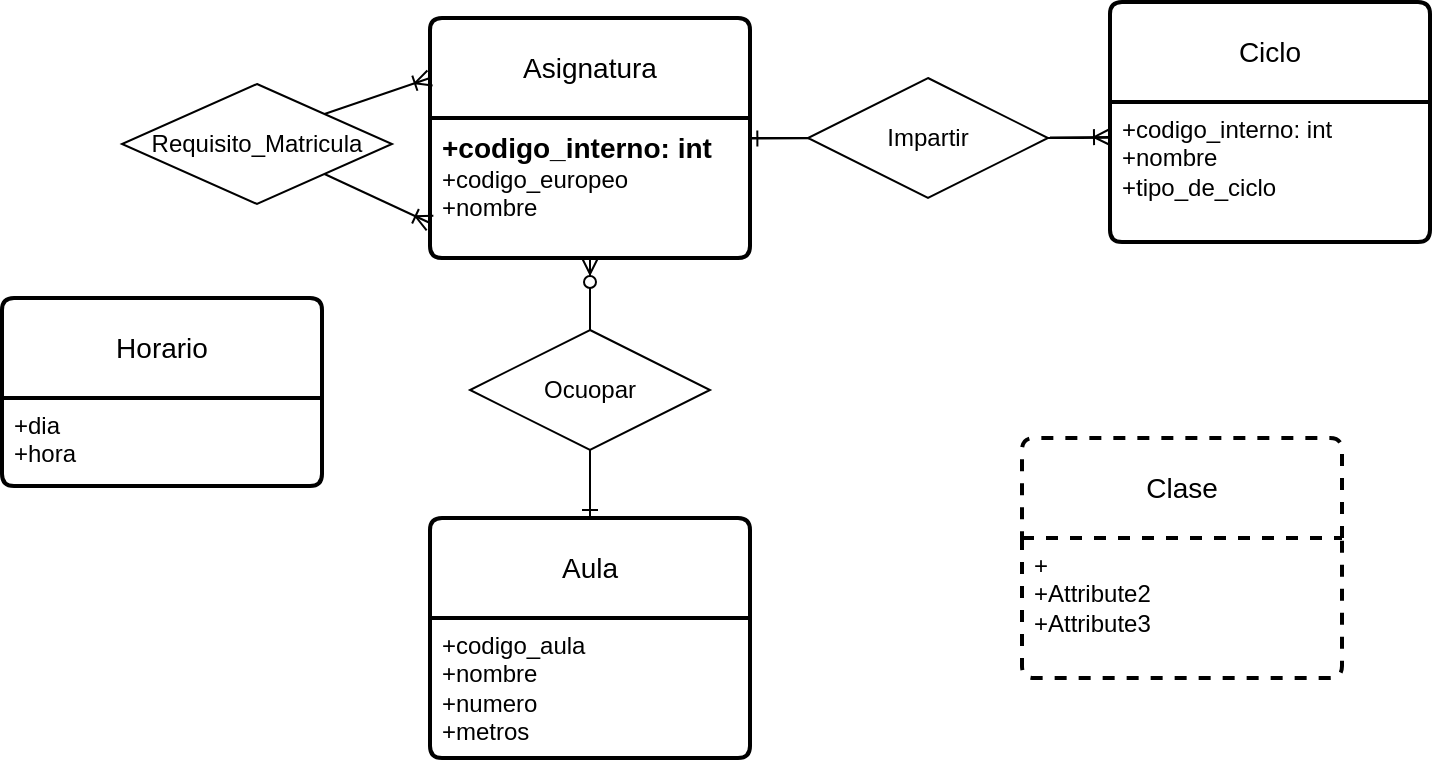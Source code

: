 <mxfile version="22.0.4" type="github">
  <diagram id="R2lEEEUBdFMjLlhIrx00" name="Page-1">
    <mxGraphModel dx="1050" dy="574" grid="1" gridSize="10" guides="1" tooltips="1" connect="1" arrows="1" fold="1" page="1" pageScale="1" pageWidth="850" pageHeight="1100" math="0" shadow="0" extFonts="Permanent Marker^https://fonts.googleapis.com/css?family=Permanent+Marker">
      <root>
        <mxCell id="0" />
        <mxCell id="1" parent="0" />
        <mxCell id="fBls_lpGJ93TCAktGxbx-1" value="Aula" style="swimlane;childLayout=stackLayout;horizontal=1;startSize=50;horizontalStack=0;rounded=1;fontSize=14;fontStyle=0;strokeWidth=2;resizeParent=0;resizeLast=1;shadow=0;dashed=0;align=center;arcSize=4;whiteSpace=wrap;html=1;" parent="1" vertex="1">
          <mxGeometry x="504" y="530" width="160" height="120" as="geometry" />
        </mxCell>
        <mxCell id="fBls_lpGJ93TCAktGxbx-2" value="+codigo_aula&lt;br&gt;+nombre&lt;br&gt;+numero&lt;br&gt;+metros" style="align=left;strokeColor=none;fillColor=none;spacingLeft=4;fontSize=12;verticalAlign=top;resizable=0;rotatable=0;part=1;html=1;" parent="fBls_lpGJ93TCAktGxbx-1" vertex="1">
          <mxGeometry y="50" width="160" height="70" as="geometry" />
        </mxCell>
        <mxCell id="fBls_lpGJ93TCAktGxbx-3" value="Asignatura" style="swimlane;childLayout=stackLayout;horizontal=1;startSize=50;horizontalStack=0;rounded=1;fontSize=14;fontStyle=0;strokeWidth=2;resizeParent=0;resizeLast=1;shadow=0;dashed=0;align=center;arcSize=4;whiteSpace=wrap;html=1;" parent="1" vertex="1">
          <mxGeometry x="504" y="280" width="160" height="120" as="geometry" />
        </mxCell>
        <mxCell id="fBls_lpGJ93TCAktGxbx-4" value="&lt;font style=&quot;font-size: 14px;&quot;&gt;&lt;b&gt;+codigo_interno: int&lt;/b&gt;&lt;/font&gt;&lt;br&gt;+codigo_europeo&lt;br&gt;+nombre" style="align=left;strokeColor=none;fillColor=none;spacingLeft=4;fontSize=12;verticalAlign=top;resizable=0;rotatable=0;part=1;html=1;" parent="fBls_lpGJ93TCAktGxbx-3" vertex="1">
          <mxGeometry y="50" width="160" height="70" as="geometry" />
        </mxCell>
        <mxCell id="fBls_lpGJ93TCAktGxbx-5" value="Impartir" style="shape=rhombus;perimeter=rhombusPerimeter;whiteSpace=wrap;html=1;align=center;" parent="1" vertex="1">
          <mxGeometry x="693" y="310" width="120" height="60" as="geometry" />
        </mxCell>
        <mxCell id="fBls_lpGJ93TCAktGxbx-6" value="Ciclo" style="swimlane;childLayout=stackLayout;horizontal=1;startSize=50;horizontalStack=0;rounded=1;fontSize=14;fontStyle=0;strokeWidth=2;resizeParent=0;resizeLast=1;shadow=0;dashed=0;align=center;arcSize=4;whiteSpace=wrap;html=1;" parent="1" vertex="1">
          <mxGeometry x="844" y="272" width="160" height="120" as="geometry" />
        </mxCell>
        <mxCell id="fBls_lpGJ93TCAktGxbx-7" value="+codigo_interno: int&lt;br&gt;+nombre&lt;br&gt;+tipo_de_ciclo" style="align=left;strokeColor=none;fillColor=none;spacingLeft=4;fontSize=12;verticalAlign=top;resizable=0;rotatable=0;part=1;html=1;" parent="fBls_lpGJ93TCAktGxbx-6" vertex="1">
          <mxGeometry y="50" width="160" height="70" as="geometry" />
        </mxCell>
        <mxCell id="fBls_lpGJ93TCAktGxbx-8" value="Ocuopar" style="shape=rhombus;perimeter=rhombusPerimeter;whiteSpace=wrap;html=1;align=center;" parent="1" vertex="1">
          <mxGeometry x="524" y="436" width="120" height="60" as="geometry" />
        </mxCell>
        <mxCell id="fBls_lpGJ93TCAktGxbx-9" value="Clase" style="swimlane;childLayout=stackLayout;horizontal=1;startSize=50;horizontalStack=0;rounded=1;fontSize=14;fontStyle=0;strokeWidth=2;resizeParent=0;resizeLast=1;shadow=0;dashed=1;align=center;arcSize=4;whiteSpace=wrap;html=1;" parent="1" vertex="1">
          <mxGeometry x="800" y="490" width="160" height="120" as="geometry" />
        </mxCell>
        <mxCell id="fBls_lpGJ93TCAktGxbx-10" value="+&lt;br&gt;+Attribute2&lt;br&gt;+Attribute3" style="align=left;strokeColor=none;fillColor=none;spacingLeft=4;fontSize=12;verticalAlign=top;resizable=0;rotatable=0;part=1;html=1;" parent="fBls_lpGJ93TCAktGxbx-9" vertex="1">
          <mxGeometry y="50" width="160" height="70" as="geometry" />
        </mxCell>
        <mxCell id="vgvEK7Xqhldjxb9zMLK4-1" value="" style="edgeStyle=entityRelationEdgeStyle;fontSize=12;html=1;endArrow=ERoneToMany;rounded=0;exitX=1;exitY=0.5;exitDx=0;exitDy=0;entryX=0;entryY=0.25;entryDx=0;entryDy=0;" edge="1" parent="1" source="fBls_lpGJ93TCAktGxbx-5" target="fBls_lpGJ93TCAktGxbx-7">
          <mxGeometry width="100" height="100" relative="1" as="geometry">
            <mxPoint x="800" y="320" as="sourcePoint" />
            <mxPoint x="900" y="220" as="targetPoint" />
          </mxGeometry>
        </mxCell>
        <mxCell id="vgvEK7Xqhldjxb9zMLK4-3" value="" style="edgeStyle=entityRelationEdgeStyle;fontSize=12;html=1;endArrow=ERone;endFill=1;rounded=0;entryX=0.998;entryY=0.146;entryDx=0;entryDy=0;entryPerimeter=0;exitX=0;exitY=0.5;exitDx=0;exitDy=0;" edge="1" parent="1" source="fBls_lpGJ93TCAktGxbx-5" target="fBls_lpGJ93TCAktGxbx-4">
          <mxGeometry width="100" height="100" relative="1" as="geometry">
            <mxPoint x="680" y="570" as="sourcePoint" />
            <mxPoint x="780" y="470" as="targetPoint" />
          </mxGeometry>
        </mxCell>
        <mxCell id="vgvEK7Xqhldjxb9zMLK4-4" value="" style="fontSize=12;html=1;endArrow=ERone;endFill=1;rounded=0;exitX=0.5;exitY=1;exitDx=0;exitDy=0;entryX=0.5;entryY=0;entryDx=0;entryDy=0;" edge="1" parent="1" source="fBls_lpGJ93TCAktGxbx-8" target="fBls_lpGJ93TCAktGxbx-1">
          <mxGeometry width="100" height="100" relative="1" as="geometry">
            <mxPoint x="704" y="540" as="sourcePoint" />
            <mxPoint x="804" y="440" as="targetPoint" />
          </mxGeometry>
        </mxCell>
        <mxCell id="vgvEK7Xqhldjxb9zMLK4-5" value="" style="fontSize=12;html=1;endArrow=ERzeroToMany;endFill=1;rounded=0;exitX=0.5;exitY=0;exitDx=0;exitDy=0;entryX=0.5;entryY=1;entryDx=0;entryDy=0;" edge="1" parent="1" source="fBls_lpGJ93TCAktGxbx-8" target="fBls_lpGJ93TCAktGxbx-4">
          <mxGeometry width="100" height="100" relative="1" as="geometry">
            <mxPoint x="696" y="570" as="sourcePoint" />
            <mxPoint x="590" y="400" as="targetPoint" />
          </mxGeometry>
        </mxCell>
        <mxCell id="vgvEK7Xqhldjxb9zMLK4-6" value="Horario" style="swimlane;childLayout=stackLayout;horizontal=1;startSize=50;horizontalStack=0;rounded=1;fontSize=14;fontStyle=0;strokeWidth=2;resizeParent=0;resizeLast=1;shadow=0;dashed=0;align=center;arcSize=4;whiteSpace=wrap;html=1;" vertex="1" parent="1">
          <mxGeometry x="290" y="420" width="160" height="94" as="geometry" />
        </mxCell>
        <mxCell id="vgvEK7Xqhldjxb9zMLK4-7" value="+dia&lt;br&gt;+hora" style="align=left;strokeColor=none;fillColor=none;spacingLeft=4;fontSize=12;verticalAlign=top;resizable=0;rotatable=0;part=1;html=1;" vertex="1" parent="vgvEK7Xqhldjxb9zMLK4-6">
          <mxGeometry y="50" width="160" height="44" as="geometry" />
        </mxCell>
        <mxCell id="vgvEK7Xqhldjxb9zMLK4-8" style="edgeStyle=orthogonalEdgeStyle;rounded=0;orthogonalLoop=1;jettySize=auto;html=1;exitX=0.5;exitY=1;exitDx=0;exitDy=0;" edge="1" parent="vgvEK7Xqhldjxb9zMLK4-6" source="vgvEK7Xqhldjxb9zMLK4-7" target="vgvEK7Xqhldjxb9zMLK4-7">
          <mxGeometry relative="1" as="geometry" />
        </mxCell>
        <mxCell id="vgvEK7Xqhldjxb9zMLK4-9" value="Requisito_Matricula" style="shape=rhombus;perimeter=rhombusPerimeter;whiteSpace=wrap;html=1;align=center;" vertex="1" parent="1">
          <mxGeometry x="350" y="313" width="135" height="60" as="geometry" />
        </mxCell>
        <mxCell id="vgvEK7Xqhldjxb9zMLK4-11" value="" style="fontSize=12;html=1;endArrow=ERoneToMany;rounded=0;exitX=1;exitY=1;exitDx=0;exitDy=0;entryX=0;entryY=0.75;entryDx=0;entryDy=0;" edge="1" parent="1" source="vgvEK7Xqhldjxb9zMLK4-9" target="fBls_lpGJ93TCAktGxbx-4">
          <mxGeometry width="100" height="100" relative="1" as="geometry">
            <mxPoint x="455" y="348" as="sourcePoint" />
            <mxPoint x="504" y="383.5" as="targetPoint" />
          </mxGeometry>
        </mxCell>
        <mxCell id="vgvEK7Xqhldjxb9zMLK4-12" value="" style="fontSize=12;html=1;endArrow=ERoneToMany;rounded=0;exitX=1;exitY=0;exitDx=0;exitDy=0;entryX=0;entryY=0.25;entryDx=0;entryDy=0;" edge="1" parent="1" source="vgvEK7Xqhldjxb9zMLK4-9" target="fBls_lpGJ93TCAktGxbx-3">
          <mxGeometry width="100" height="100" relative="1" as="geometry">
            <mxPoint x="432" y="280" as="sourcePoint" />
            <mxPoint x="485" y="305" as="targetPoint" />
          </mxGeometry>
        </mxCell>
      </root>
    </mxGraphModel>
  </diagram>
</mxfile>
